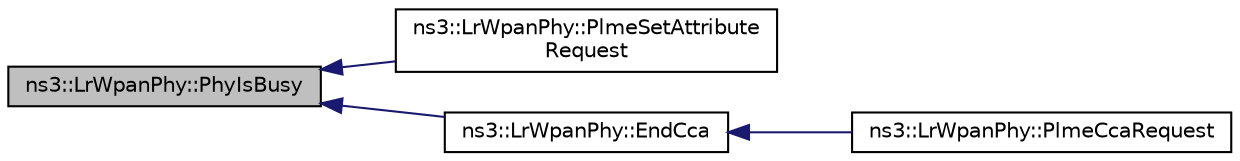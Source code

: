 digraph "ns3::LrWpanPhy::PhyIsBusy"
{
  edge [fontname="Helvetica",fontsize="10",labelfontname="Helvetica",labelfontsize="10"];
  node [fontname="Helvetica",fontsize="10",shape=record];
  rankdir="LR";
  Node1 [label="ns3::LrWpanPhy::PhyIsBusy",height=0.2,width=0.4,color="black", fillcolor="grey75", style="filled", fontcolor="black"];
  Node1 -> Node2 [dir="back",color="midnightblue",fontsize="10",style="solid"];
  Node2 [label="ns3::LrWpanPhy::PlmeSetAttribute\lRequest",height=0.2,width=0.4,color="black", fillcolor="white", style="filled",URL="$d6/d61/classns3_1_1LrWpanPhy.html#ab535125df10aec4ccfe0b49d970aa117"];
  Node1 -> Node3 [dir="back",color="midnightblue",fontsize="10",style="solid"];
  Node3 [label="ns3::LrWpanPhy::EndCca",height=0.2,width=0.4,color="black", fillcolor="white", style="filled",URL="$d6/d61/classns3_1_1LrWpanPhy.html#aa7f39e82e542534c3b7a4a9802335f6a"];
  Node3 -> Node4 [dir="back",color="midnightblue",fontsize="10",style="solid"];
  Node4 [label="ns3::LrWpanPhy::PlmeCcaRequest",height=0.2,width=0.4,color="black", fillcolor="white", style="filled",URL="$d6/d61/classns3_1_1LrWpanPhy.html#a3297797eba6c7423a76c502c80dd0bf1"];
}
